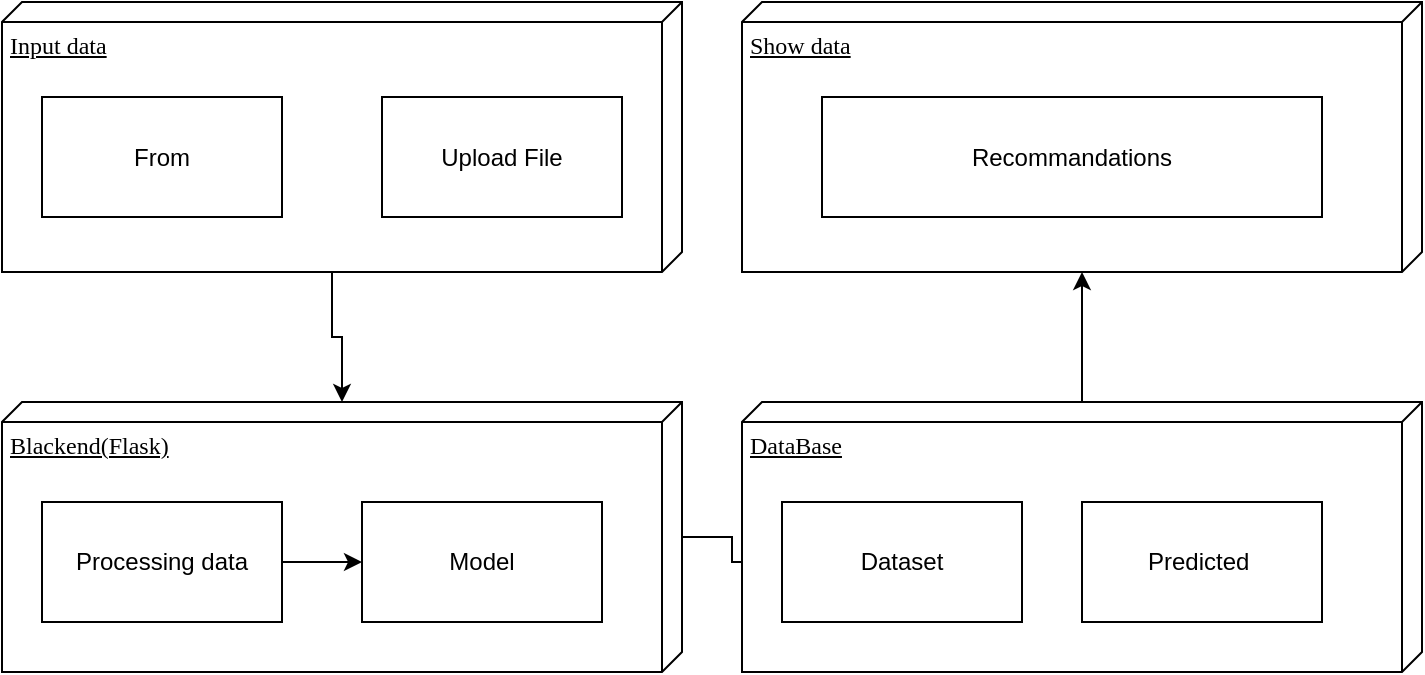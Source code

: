 <mxfile version="24.7.17">
  <diagram name="Page-1" id="5f0bae14-7c28-e335-631c-24af17079c00">
    <mxGraphModel dx="1050" dy="522" grid="1" gridSize="10" guides="1" tooltips="1" connect="1" arrows="1" fold="1" page="1" pageScale="1" pageWidth="1100" pageHeight="850" background="none" math="0" shadow="0">
      <root>
        <mxCell id="0" />
        <mxCell id="1" parent="0" />
        <mxCell id="0nrRiqOA1WVDgEQKGtPR-20" style="edgeStyle=orthogonalEdgeStyle;rounded=0;orthogonalLoop=1;jettySize=auto;html=1;exitX=0;exitY=0;exitDx=135;exitDy=175;exitPerimeter=0;" edge="1" parent="1" source="0nrRiqOA1WVDgEQKGtPR-8" target="39150e848f15840c-3">
          <mxGeometry relative="1" as="geometry" />
        </mxCell>
        <mxCell id="0nrRiqOA1WVDgEQKGtPR-8" value="Input data" style="verticalAlign=top;align=left;spacingTop=8;spacingLeft=2;spacingRight=12;shape=cube;size=10;direction=south;fontStyle=4;html=1;rounded=0;shadow=0;comic=0;labelBackgroundColor=none;strokeWidth=1;fontFamily=Verdana;fontSize=12" vertex="1" parent="1">
          <mxGeometry x="300" y="90" width="340" height="135" as="geometry" />
        </mxCell>
        <mxCell id="0nrRiqOA1WVDgEQKGtPR-30" value="" style="edgeStyle=orthogonalEdgeStyle;rounded=0;orthogonalLoop=1;jettySize=auto;html=1;" edge="1" parent="1" source="39150e848f15840c-3" target="0nrRiqOA1WVDgEQKGtPR-14">
          <mxGeometry relative="1" as="geometry" />
        </mxCell>
        <mxCell id="39150e848f15840c-3" value="Blackend(Flask)" style="verticalAlign=top;align=left;spacingTop=8;spacingLeft=2;spacingRight=12;shape=cube;size=10;direction=south;fontStyle=4;html=1;rounded=0;shadow=0;comic=0;labelBackgroundColor=none;strokeWidth=1;fontFamily=Verdana;fontSize=12" parent="1" vertex="1">
          <mxGeometry x="300" y="290" width="340" height="135" as="geometry" />
        </mxCell>
        <mxCell id="0nrRiqOA1WVDgEQKGtPR-2" value="Upload File" style="rounded=0;whiteSpace=wrap;html=1;" vertex="1" parent="1">
          <mxGeometry x="490" y="137.5" width="120" height="60" as="geometry" />
        </mxCell>
        <mxCell id="0nrRiqOA1WVDgEQKGtPR-19" style="edgeStyle=orthogonalEdgeStyle;rounded=0;orthogonalLoop=1;jettySize=auto;html=1;exitX=1;exitY=0.5;exitDx=0;exitDy=0;entryX=0;entryY=0.5;entryDx=0;entryDy=0;" edge="1" parent="1" source="0nrRiqOA1WVDgEQKGtPR-3" target="0nrRiqOA1WVDgEQKGtPR-9">
          <mxGeometry relative="1" as="geometry" />
        </mxCell>
        <mxCell id="0nrRiqOA1WVDgEQKGtPR-3" value="Processing data" style="rounded=0;whiteSpace=wrap;html=1;" vertex="1" parent="1">
          <mxGeometry x="320" y="340" width="120" height="60" as="geometry" />
        </mxCell>
        <mxCell id="0nrRiqOA1WVDgEQKGtPR-4" value="From" style="rounded=0;whiteSpace=wrap;html=1;" vertex="1" parent="1">
          <mxGeometry x="320" y="137.5" width="120" height="60" as="geometry" />
        </mxCell>
        <mxCell id="0nrRiqOA1WVDgEQKGtPR-9" value="Model" style="rounded=0;whiteSpace=wrap;html=1;" vertex="1" parent="1">
          <mxGeometry x="480" y="340" width="120" height="60" as="geometry" />
        </mxCell>
        <mxCell id="0nrRiqOA1WVDgEQKGtPR-10" value="Show data" style="verticalAlign=top;align=left;spacingTop=8;spacingLeft=2;spacingRight=12;shape=cube;size=10;direction=south;fontStyle=4;html=1;rounded=0;shadow=0;comic=0;labelBackgroundColor=none;strokeWidth=1;fontFamily=Verdana;fontSize=12" vertex="1" parent="1">
          <mxGeometry x="670" y="90" width="340" height="135" as="geometry" />
        </mxCell>
        <mxCell id="0nrRiqOA1WVDgEQKGtPR-31" value="" style="edgeStyle=orthogonalEdgeStyle;rounded=0;orthogonalLoop=1;jettySize=auto;html=1;" edge="1" parent="1" source="0nrRiqOA1WVDgEQKGtPR-11" target="0nrRiqOA1WVDgEQKGtPR-10">
          <mxGeometry relative="1" as="geometry" />
        </mxCell>
        <mxCell id="0nrRiqOA1WVDgEQKGtPR-11" value="DataBase" style="verticalAlign=top;align=left;spacingTop=8;spacingLeft=2;spacingRight=12;shape=cube;size=10;direction=south;fontStyle=4;html=1;rounded=0;shadow=0;comic=0;labelBackgroundColor=none;strokeWidth=1;fontFamily=Verdana;fontSize=12" vertex="1" parent="1">
          <mxGeometry x="670" y="290" width="340" height="135" as="geometry" />
        </mxCell>
        <mxCell id="0nrRiqOA1WVDgEQKGtPR-14" value="Dataset" style="rounded=0;whiteSpace=wrap;html=1;" vertex="1" parent="1">
          <mxGeometry x="690" y="340" width="120" height="60" as="geometry" />
        </mxCell>
        <mxCell id="0nrRiqOA1WVDgEQKGtPR-15" value="Predicted&amp;nbsp;" style="rounded=0;whiteSpace=wrap;html=1;" vertex="1" parent="1">
          <mxGeometry x="840" y="340" width="120" height="60" as="geometry" />
        </mxCell>
        <mxCell id="0nrRiqOA1WVDgEQKGtPR-33" value="Recommandations" style="rounded=0;whiteSpace=wrap;html=1;" vertex="1" parent="1">
          <mxGeometry x="710" y="137.5" width="250" height="60" as="geometry" />
        </mxCell>
      </root>
    </mxGraphModel>
  </diagram>
</mxfile>
